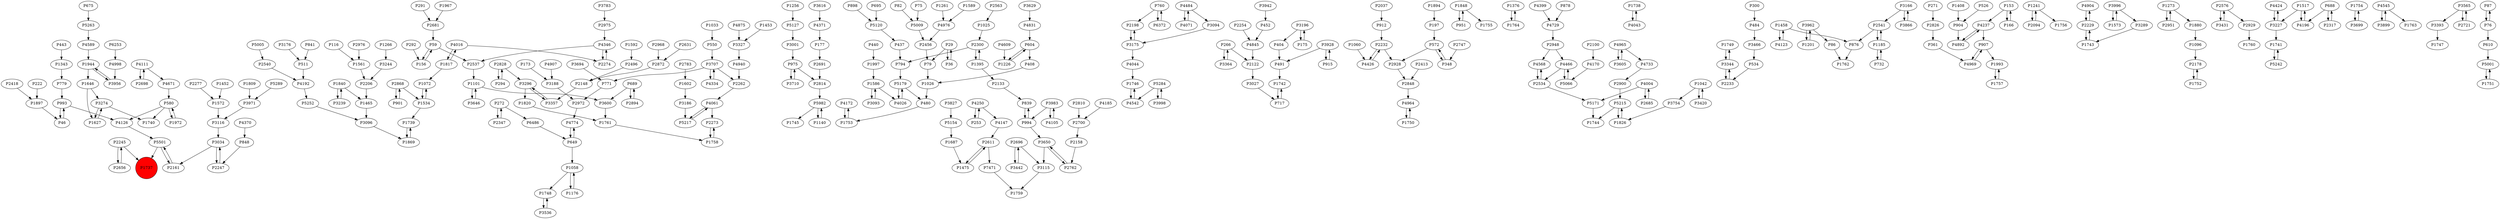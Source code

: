 digraph {
	P580 -> P4126
	P4940 -> P2262
	P1256 -> P5127
	P3188 -> P2972
	P4172 -> P1753
	P4061 -> P2273
	P116 -> P1561
	P760 -> P2198
	P1687 -> P1475
	P1742 -> P717
	P2696 -> P3442
	P2037 -> P912
	P2976 -> P1561
	P3196 -> P404
	P2300 -> P1395
	P1840 -> P3239
	P4044 -> P1746
	P3707 -> P771
	P2245 -> P2656
	P3783 -> P2975
	P2300 -> P794
	P404 -> P491
	P1646 -> P3274
	P4111 -> P2698
	P3442 -> P2696
	P1848 -> P951
	P1376 -> P1764
	P2828 -> P3296
	P4105 -> P3983
	P4399 -> P4729
	P4126 -> P5501
	P4965 -> P4733
	P3096 -> P1869
	P5179 -> P4026
	P5284 -> P4542
	P6372 -> P760
	P266 -> P3364
	P2700 -> P2158
	P5982 -> P1745
	P1750 -> P4964
	P2928 -> P2848
	P5154 -> P1687
	P2254 -> P4845
	P2900 -> P5215
	P253 -> P4250
	P1840 -> P1465
	P1738 -> P4043
	P79 -> P1026
	P2232 -> P2928
	P1749 -> P3344
	P3166 -> P2541
	P841 -> P511
	P1746 -> P4542
	P1753 -> P4172
	P4026 -> P5179
	P300 -> P484
	P2894 -> P689
	P779 -> P993
	P4237 -> P4892
	P3616 -> P4371
	P3650 -> P3115
	P2762 -> P3650
	P975 -> P2814
	P3754 -> P1826
	P1241 -> P2094
	P1458 -> P4123
	P4904 -> P2229
	P5501 -> P1737
	P2681 -> P59
	P5171 -> P1744
	P951 -> P1848
	P876 -> P1762
	P1042 -> P3754
	P689 -> P3600
	P5120 -> P437
	P3274 -> P1627
	P4845 -> P2122
	P994 -> P3650
	P5501 -> P2161
	P912 -> P2232
	P2456 -> P79
	P2541 -> P1185
	P4370 -> P848
	P3942 -> P452
	P1739 -> P1869
	P1561 -> P2206
	P1880 -> P1096
	P2576 -> P3431
	P2496 -> P2148
	P4964 -> P1750
	P3605 -> P4965
	P3001 -> P975
	P689 -> P2894
	P915 -> P3928
	P975 -> P3710
	P2968 -> P2872
	P1997 -> P1586
	P2563 -> P1025
	P907 -> P1993
	P1042 -> P3420
	P580 -> P1740
	P994 -> P839
	P59 -> P2537
	P1757 -> P1993
	P2541 -> P876
	P4424 -> P3227
	P3186 -> P5217
	P1058 -> P1748
	P3244 -> P2206
	P3646 -> P1101
	P3327 -> P4940
	P1764 -> P1376
	P4484 -> P4071
	P1266 -> P3244
	P294 -> P2828
	P2696 -> P3115
	P1826 -> P5215
	P75 -> P5009
	P4147 -> P2611
	P1534 -> P1072
	P36 -> P29
	P3962 -> P86
	P2975 -> P4346
	P4004 -> P2685
	P3998 -> P5284
	P3357 -> P3296
	P604 -> P1226
	P1517 -> P3227
	P4733 -> P2900
	P3971 -> P3116
	P4875 -> P3327
	P1944 -> P1646
	P2948 -> P4568
	P4466 -> P5066
	P437 -> P794
	P3707 -> P2262
	P3962 -> P1201
	P2698 -> P4111
	P5215 -> P1744
	P1754 -> P3699
	P1573 -> P3996
	P3175 -> P4044
	P484 -> P3466
	P3420 -> P1042
	P4831 -> P604
	P4545 -> P3899
	P2122 -> P3027
	P649 -> P1058
	P4426 -> P2232
	P1897 -> P46
	P4568 -> P2534
	P156 -> P59
	P4545 -> P1763
	P2094 -> P1241
	P4016 -> P2274
	P4371 -> P177
	P732 -> P1185
	P5066 -> P4466
	P3393 -> P1747
	P3093 -> P1586
	P3600 -> P1761
	P1060 -> P4426
	P87 -> P76
	P649 -> P4774
	P4043 -> P1738
	P1627 -> P3274
	P3116 -> P3034
	P1025 -> P2300
	P688 -> P2317
	P5284 -> P3998
	P771 -> P2972
	P580 -> P1972
	P271 -> P2826
	P2206 -> P1465
	P907 -> P4969
	P904 -> P4892
	P1817 -> P4016
	P291 -> P2681
	P3431 -> P2576
	P2810 -> P2700
	P3176 -> P511
	P3536 -> P1748
	P4196 -> P1517
	P993 -> P4126
	P901 -> P2868
	P3983 -> P994
	P3707 -> P4334
	P1758 -> P2273
	P1465 -> P3096
	P2611 -> P1475
	P4185 -> P2700
	P610 -> P5001
	P3996 -> P1573
	P1395 -> P2300
	P511 -> P4192
	P408 -> P1026
	P2233 -> P3344
	P4609 -> P1226
	P1452 -> P1572
	P6486 -> P649
	P2317 -> P688
	P2262 -> P4061
	P153 -> P166
	P3699 -> P1754
	P348 -> P572
	P4346 -> P2537
	P2826 -> P361
	P1751 -> P5001
	P177 -> P2691
	P2631 -> P2872
	P5127 -> P3001
	P572 -> P348
	P1185 -> P732
	P695 -> P5120
	P4892 -> P4237
	P82 -> P5009
	P3166 -> P3866
	P3034 -> P2161
	P3928 -> P491
	P1140 -> P5982
	P1395 -> P2133
	P760 -> P6372
	P1058 -> P1176
	P3274 -> P1740
	P2828 -> P294
	P2100 -> P4170
	P1743 -> P2229
	P3034 -> P2247
	P2161 -> P5501
	P5217 -> P4061
	P2685 -> P4004
	P1026 -> P480
	P3094 -> P3175
	P4774 -> P649
	P76 -> P610
	P2691 -> P2814
	P4061 -> P5217
	P197 -> P572
	P5982 -> P1140
	P4334 -> P3707
	P4976 -> P2456
	P5242 -> P1741
	P4542 -> P1746
	P1748 -> P3536
	P3694 -> P771
	P29 -> P79
	P993 -> P46
	P1185 -> P2541
	P1101 -> P3646
	P4123 -> P1458
	P2148 -> P3357
	P3565 -> P2721
	P6253 -> P4998
	P4998 -> P3956
	P1241 -> P1756
	P3928 -> P915
	P440 -> P1997
	P1894 -> P197
	P76 -> P87
	P7471 -> P1759
	P1176 -> P1058
	P1458 -> P876
	P2178 -> P1752
	P4589 -> P1944
	P4237 -> P907
	P1453 -> P3327
	P2534 -> P4568
	P1226 -> P604
	P688 -> P4196
	P4484 -> P3094
	P1408 -> P904
	P4016 -> P1817
	P1101 -> P3600
	P2848 -> P4964
	P2951 -> P1273
	P4965 -> P3605
	P534 -> P2233
	P361 -> P4969
	P2534 -> P5171
	P5215 -> P1826
	P2198 -> P3175
	P3027 -> P717
	P526 -> P904
	P2537 -> P1101
	P153 -> P4237
	P3466 -> P534
	P59 -> P156
	P3296 -> P1820
	P4250 -> P4147
	P5289 -> P3971
	P272 -> P6486
	P4071 -> P4484
	P1475 -> P2611
	P1033 -> P550
	P2277 -> P1572
	P5252 -> P3096
	P3956 -> P1944
	P452 -> P4845
	P878 -> P4729
	P2868 -> P1534
	P4170 -> P5066
	P1201 -> P3962
	P2948 -> P4466
	P3983 -> P4105
	P443 -> P1343
	P1592 -> P2496
	P5179 -> P480
	P3899 -> P4545
	P1993 -> P1757
	P5263 -> P4589
	P1646 -> P1627
	P1589 -> P4976
	P794 -> P5179
	P46 -> P993
	P3827 -> P5154
	P4004 -> P5171
	P1586 -> P4026
	P1817 -> P1072
	P898 -> P5120
	P175 -> P3196
	P1517 -> P4196
	P2972 -> P4774
	P2611 -> P7471
	P2245 -> P1737
	P2656 -> P2245
	P2814 -> P5982
	P5005 -> P2540
	P4192 -> P5252
	P222 -> P1897
	P2232 -> P4426
	P491 -> P1742
	P4907 -> P3188
	P1072 -> P1534
	P2274 -> P4346
	P675 -> P5263
	P4466 -> P2534
	P3866 -> P3166
	P2247 -> P3034
	P3115 -> P1759
	P86 -> P1762
	P2721 -> P3565
	P1534 -> P1739
	P5009 -> P2456
	P2576 -> P2929
	P2158 -> P2762
	P1761 -> P1758
	P1602 -> P3186
	P2418 -> P1897
	P839 -> P994
	P1741 -> P5242
	P1752 -> P2178
	P2273 -> P1758
	P173 -> P3188
	P1273 -> P1880
	P480 -> P1753
	P3650 -> P2762
	P292 -> P156
	P4111 -> P4671
	P4671 -> P580
	P3344 -> P2233
	P3629 -> P4831
	P3996 -> P3289
	P2868 -> P901
	P3196 -> P175
	P272 -> P2347
	P4250 -> P253
	P3710 -> P975
	P2747 -> P348
	P1848 -> P1755
	P1273 -> P2951
	P3227 -> P1741
	P3289 -> P1743
	P266 -> P2122
	P3296 -> P3357
	P2347 -> P272
	P1944 -> P3956
	P848 -> P2247
	P2540 -> P4192
	P1343 -> P779
	P5001 -> P1751
	P3344 -> P1749
	P1869 -> P1739
	P4346 -> P2274
	P166 -> P153
	P1261 -> P4976
	P1967 -> P2681
	P1572 -> P3116
	P3175 -> P2198
	P3565 -> P3393
	P572 -> P2928
	P4729 -> P2948
	P3227 -> P4424
	P1820 -> P1761
	P2929 -> P1760
	P1586 -> P3093
	P550 -> P3707
	P2133 -> P839
	P604 -> P408
	P3364 -> P266
	P2229 -> P4904
	P1809 -> P3971
	P1096 -> P2178
	P1972 -> P580
	P3239 -> P1840
	P2413 -> P2848
	P717 -> P1742
	P2229 -> P1743
	P2783 -> P1602
	P2872 -> P2148
	P29 -> P36
	P4969 -> P907
	P1737 [shape=circle]
	P1737 [style=filled]
	P1737 [fillcolor=red]
}